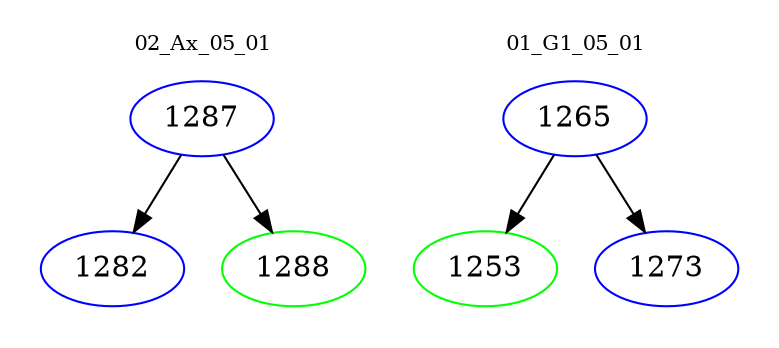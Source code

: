digraph{
subgraph cluster_0 {
color = white
label = "02_Ax_05_01";
fontsize=10;
T0_1287 [label="1287", color="blue"]
T0_1287 -> T0_1282 [color="black"]
T0_1282 [label="1282", color="blue"]
T0_1287 -> T0_1288 [color="black"]
T0_1288 [label="1288", color="green"]
}
subgraph cluster_1 {
color = white
label = "01_G1_05_01";
fontsize=10;
T1_1265 [label="1265", color="blue"]
T1_1265 -> T1_1253 [color="black"]
T1_1253 [label="1253", color="green"]
T1_1265 -> T1_1273 [color="black"]
T1_1273 [label="1273", color="blue"]
}
}
